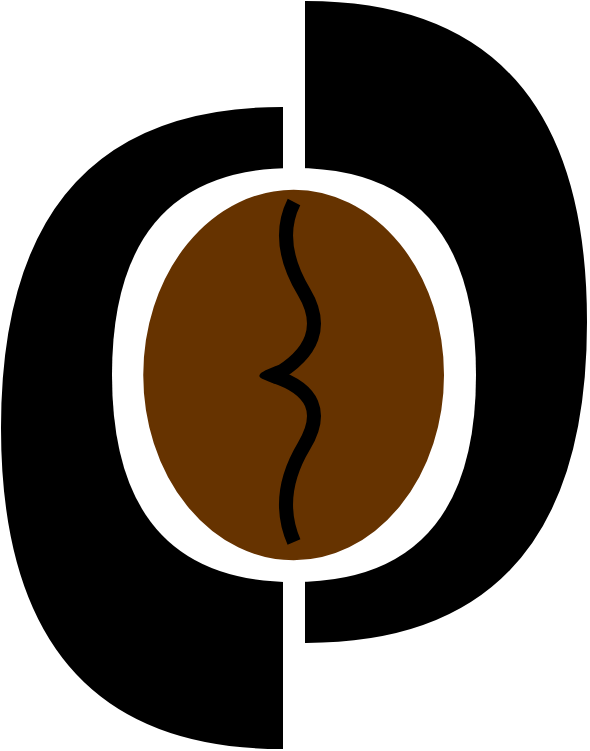 <mxfile version="13.3.5"><diagram id="_rzU7G64BwcI5M3og4X9" name="Page-1"><mxGraphModel dx="1673" dy="934" grid="0" gridSize="10" guides="1" tooltips="1" connect="1" arrows="1" fold="1" page="1" pageScale="1" pageWidth="850" pageHeight="1100" math="0" shadow="0"><root><mxCell id="0"/><mxCell id="1" parent="0"/><mxCell id="ZBph2RG19Ty0wDHSfU34-9" value="" style="shape=or;whiteSpace=wrap;html=1;rotation=-360;fillColor=#000000;" vertex="1" parent="1"><mxGeometry x="440" y="344" width="140" height="320" as="geometry"/></mxCell><mxCell id="ZBph2RG19Ty0wDHSfU34-16" value="" style="shape=or;whiteSpace=wrap;html=1;rotation=0;strokeColor=none;" vertex="1" parent="1"><mxGeometry x="434" y="427" width="91" height="207" as="geometry"/></mxCell><mxCell id="ZBph2RG19Ty0wDHSfU34-5" value="" style="shape=or;whiteSpace=wrap;html=1;rotation=-180;fillColor=#000000;" vertex="1" parent="1"><mxGeometry x="288" y="397" width="140" height="320" as="geometry"/></mxCell><mxCell id="ZBph2RG19Ty0wDHSfU34-6" value="" style="shape=or;whiteSpace=wrap;html=1;rotation=-180;strokeColor=none;" vertex="1" parent="1"><mxGeometry x="343" y="427" width="91" height="207" as="geometry"/></mxCell><mxCell id="ZBph2RG19Ty0wDHSfU34-11" value="" style="ellipse;whiteSpace=wrap;html=1;rotation=90;fillColor=#663300;strokeColor=#663300;" vertex="1" parent="1"><mxGeometry x="341.63" y="455.81" width="184.37" height="149.38" as="geometry"/></mxCell><mxCell id="ZBph2RG19Ty0wDHSfU34-23" value="" style="curved=1;endArrow=none;html=1;endFill=0;strokeWidth=7;targetPerimeterSpacing=0;endSize=6;" edge="1" parent="1"><mxGeometry width="50" height="50" relative="1" as="geometry"><mxPoint x="424" y="531" as="sourcePoint"/><mxPoint x="434" y="444" as="targetPoint"/><Array as="points"><mxPoint x="454" y="514"/><mxPoint x="424" y="464"/></Array></mxGeometry></mxCell><mxCell id="ZBph2RG19Ty0wDHSfU34-24" value="" style="curved=1;endArrow=none;html=1;endFill=0;strokeWidth=7;targetPerimeterSpacing=0;endSize=6;" edge="1" parent="1"><mxGeometry width="50" height="50" relative="1" as="geometry"><mxPoint x="424" y="531" as="sourcePoint"/><mxPoint x="434" y="614" as="targetPoint"/><Array as="points"><mxPoint x="454" y="541"/><mxPoint x="424" y="591"/></Array></mxGeometry></mxCell><mxCell id="ZBph2RG19Ty0wDHSfU34-25" value="" style="triangle;whiteSpace=wrap;html=1;strokeColor=#000000;fillColor=#000000;rotation=-180;rounded=1;arcSize=50;" vertex="1" parent="1"><mxGeometry x="415" y="525.25" width="13" height="10.75" as="geometry"/></mxCell></root></mxGraphModel></diagram></mxfile>